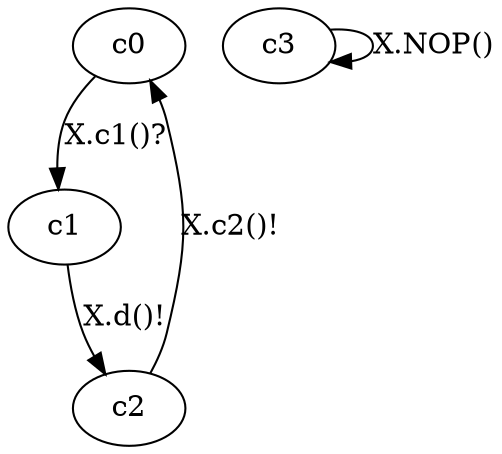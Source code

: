 digraph { 
c0->c1[label= "X.c1()?"];c1->c2[label= "X.d()!"];c2->c0[label= "X.c2()!"];c3->c3[label= "X.NOP()"];
}